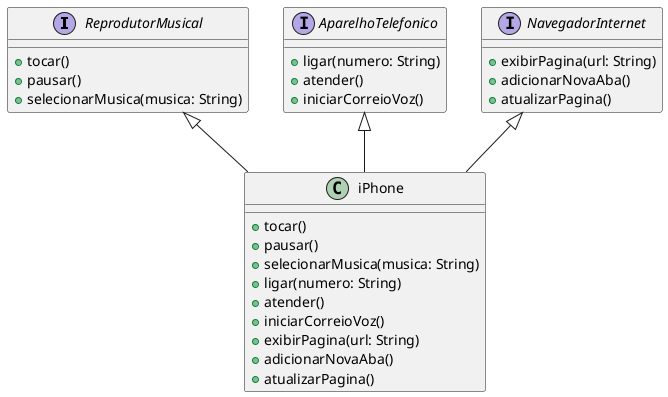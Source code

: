 @startuml

interface ReprodutorMusical {
    +tocar()
    +pausar()
    +selecionarMusica(musica: String)
}

interface AparelhoTelefonico {
    +ligar(numero: String)
    +atender()
    +iniciarCorreioVoz()
}

interface NavegadorInternet {
    +exibirPagina(url: String)
    +adicionarNovaAba()
    +atualizarPagina()
}

class iPhone {
    +tocar()
    +pausar()
    +selecionarMusica(musica: String)
    +ligar(numero: String)
    +atender()
    +iniciarCorreioVoz()
    +exibirPagina(url: String)
    +adicionarNovaAba()
    +atualizarPagina()
}

ReprodutorMusical <|-- iPhone
AparelhoTelefonico <|-- iPhone
NavegadorInternet <|-- iPhone

@enduml
